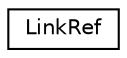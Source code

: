 digraph "Graphical Class Hierarchy"
{
 // INTERACTIVE_SVG=YES
  edge [fontname="Helvetica",fontsize="10",labelfontname="Helvetica",labelfontsize="10"];
  node [fontname="Helvetica",fontsize="10",shape=record];
  rankdir="LR";
  Node0 [label="LinkRef",height=0.2,width=0.4,color="black", fillcolor="white", style="filled",URL="$da/d46/struct_link_ref.html"];
}
